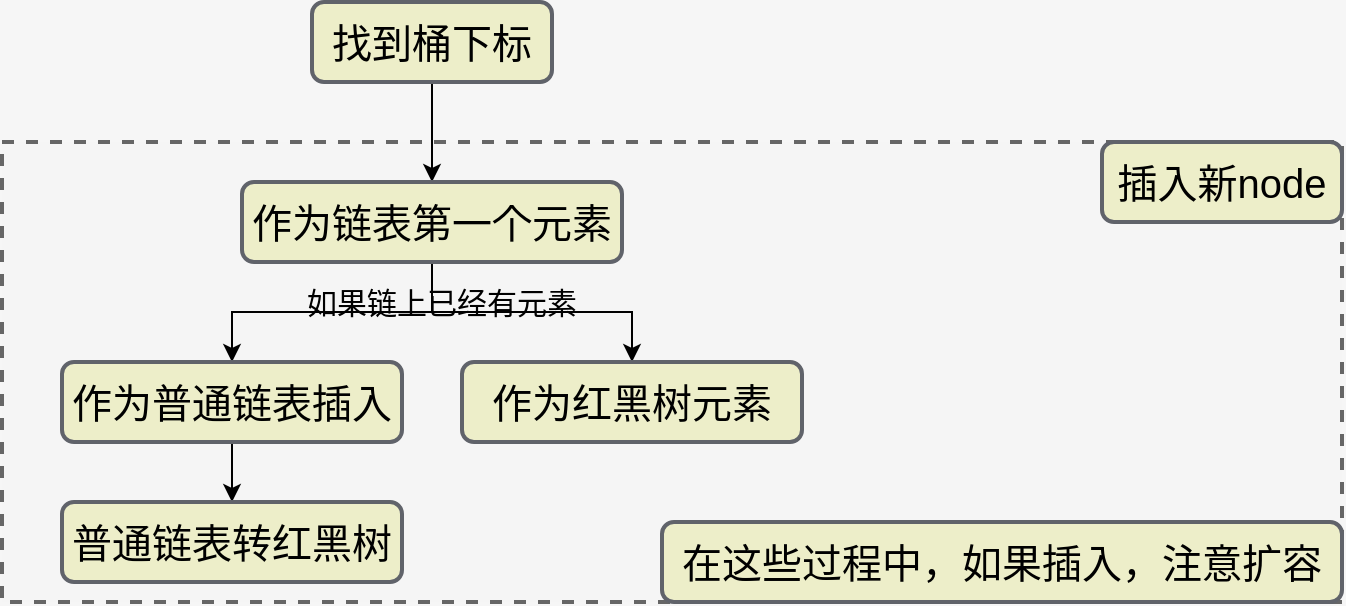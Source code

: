 <mxfile version="13.5.7" type="device"><diagram id="kgpKYQtTHZ0yAKxKKP6v" name="Page-1"><mxGraphModel dx="1024" dy="592" grid="1" gridSize="10" guides="1" tooltips="1" connect="1" arrows="1" fold="1" page="1" pageScale="1" pageWidth="850" pageHeight="1100" background="#F6F6F6" math="0" shadow="0"><root><mxCell id="0"/><mxCell id="1" parent="0"/><mxCell id="KDbhqMGda1tHDwr_3qI--14" value="" style="rounded=0;whiteSpace=wrap;html=1;strokeColor=#666666;strokeWidth=2;fontSize=20;fillColor=#f5f5f5;dashed=1;fontColor=#333333;" vertex="1" parent="1"><mxGeometry x="70" y="200" width="670" height="230" as="geometry"/></mxCell><mxCell id="KDbhqMGda1tHDwr_3qI--11" style="edgeStyle=orthogonalEdgeStyle;rounded=0;orthogonalLoop=1;jettySize=auto;html=1;exitX=0.5;exitY=1;exitDx=0;exitDy=0;fontSize=20;" edge="1" parent="1" source="KDbhqMGda1tHDwr_3qI--3" target="KDbhqMGda1tHDwr_3qI--5"><mxGeometry relative="1" as="geometry"/></mxCell><mxCell id="KDbhqMGda1tHDwr_3qI--3" value="找到桶下标" style="text;html=1;align=center;verticalAlign=middle;whiteSpace=wrap;rounded=1;fontSize=20;fillColor=#EDEEC9;strokeWidth=2;strokeColor=#60636A;" vertex="1" parent="1"><mxGeometry x="225" y="130" width="120" height="40" as="geometry"/></mxCell><mxCell id="KDbhqMGda1tHDwr_3qI--4" value="插入新node" style="text;html=1;strokeColor=#60636A;fillColor=#EDEEC9;align=center;verticalAlign=middle;whiteSpace=wrap;rounded=1;fontSize=20;strokeWidth=2;" vertex="1" parent="1"><mxGeometry x="620" y="200" width="120" height="40" as="geometry"/></mxCell><mxCell id="KDbhqMGda1tHDwr_3qI--17" style="edgeStyle=orthogonalEdgeStyle;rounded=0;orthogonalLoop=1;jettySize=auto;html=1;exitX=0.5;exitY=1;exitDx=0;exitDy=0;fontSize=20;" edge="1" parent="1" source="KDbhqMGda1tHDwr_3qI--5" target="KDbhqMGda1tHDwr_3qI--7"><mxGeometry relative="1" as="geometry"/></mxCell><mxCell id="KDbhqMGda1tHDwr_3qI--18" style="edgeStyle=orthogonalEdgeStyle;rounded=0;orthogonalLoop=1;jettySize=auto;html=1;exitX=0.5;exitY=1;exitDx=0;exitDy=0;entryX=0.5;entryY=0;entryDx=0;entryDy=0;fontSize=20;" edge="1" parent="1" source="KDbhqMGda1tHDwr_3qI--5" target="KDbhqMGda1tHDwr_3qI--6"><mxGeometry relative="1" as="geometry"/></mxCell><mxCell id="KDbhqMGda1tHDwr_3qI--5" value="作为链表第一个元素" style="text;html=1;strokeColor=#60636A;fillColor=#EDEEC9;align=center;verticalAlign=middle;whiteSpace=wrap;rounded=1;fontSize=20;strokeWidth=2;" vertex="1" parent="1"><mxGeometry x="190" y="220" width="190" height="40" as="geometry"/></mxCell><mxCell id="KDbhqMGda1tHDwr_3qI--6" value="作为红黑树元素" style="text;html=1;strokeColor=#60636A;fillColor=#EDEEC9;align=center;verticalAlign=middle;whiteSpace=wrap;rounded=1;fontSize=20;strokeWidth=2;" vertex="1" parent="1"><mxGeometry x="300" y="310" width="170" height="40" as="geometry"/></mxCell><mxCell id="KDbhqMGda1tHDwr_3qI--19" style="edgeStyle=orthogonalEdgeStyle;rounded=0;orthogonalLoop=1;jettySize=auto;html=1;exitX=0.5;exitY=1;exitDx=0;exitDy=0;entryX=0.5;entryY=0;entryDx=0;entryDy=0;fontSize=20;" edge="1" parent="1" source="KDbhqMGda1tHDwr_3qI--7" target="KDbhqMGda1tHDwr_3qI--8"><mxGeometry relative="1" as="geometry"/></mxCell><mxCell id="KDbhqMGda1tHDwr_3qI--7" value="作为普通链表插入" style="text;html=1;strokeColor=#60636A;fillColor=#EDEEC9;align=center;verticalAlign=middle;whiteSpace=wrap;rounded=1;fontSize=20;strokeWidth=2;" vertex="1" parent="1"><mxGeometry x="100" y="310" width="170" height="40" as="geometry"/></mxCell><mxCell id="KDbhqMGda1tHDwr_3qI--8" value="普通链表转红黑树" style="text;html=1;strokeColor=#60636A;fillColor=#EDEEC9;align=center;verticalAlign=middle;whiteSpace=wrap;rounded=1;fontSize=20;strokeWidth=2;" vertex="1" parent="1"><mxGeometry x="100" y="380" width="170" height="40" as="geometry"/></mxCell><mxCell id="KDbhqMGda1tHDwr_3qI--9" value="在这些过程中，如果插入，注意扩容" style="text;html=1;strokeColor=#60636A;fillColor=#EDEEC9;align=center;verticalAlign=middle;whiteSpace=wrap;rounded=1;fontSize=20;strokeWidth=2;" vertex="1" parent="1"><mxGeometry x="400" y="390" width="340" height="40" as="geometry"/></mxCell><mxCell id="KDbhqMGda1tHDwr_3qI--22" value="如果链上已经有元素" style="text;html=1;strokeColor=none;fillColor=none;align=center;verticalAlign=middle;whiteSpace=wrap;rounded=0;dashed=1;fontSize=15;" vertex="1" parent="1"><mxGeometry x="210" y="270" width="160" height="20" as="geometry"/></mxCell></root></mxGraphModel></diagram></mxfile>